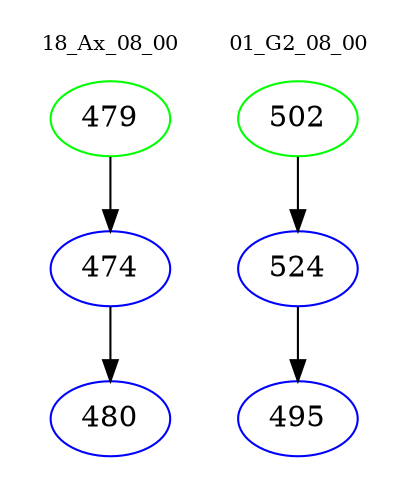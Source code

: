 digraph{
subgraph cluster_0 {
color = white
label = "18_Ax_08_00";
fontsize=10;
T0_479 [label="479", color="green"]
T0_479 -> T0_474 [color="black"]
T0_474 [label="474", color="blue"]
T0_474 -> T0_480 [color="black"]
T0_480 [label="480", color="blue"]
}
subgraph cluster_1 {
color = white
label = "01_G2_08_00";
fontsize=10;
T1_502 [label="502", color="green"]
T1_502 -> T1_524 [color="black"]
T1_524 [label="524", color="blue"]
T1_524 -> T1_495 [color="black"]
T1_495 [label="495", color="blue"]
}
}
